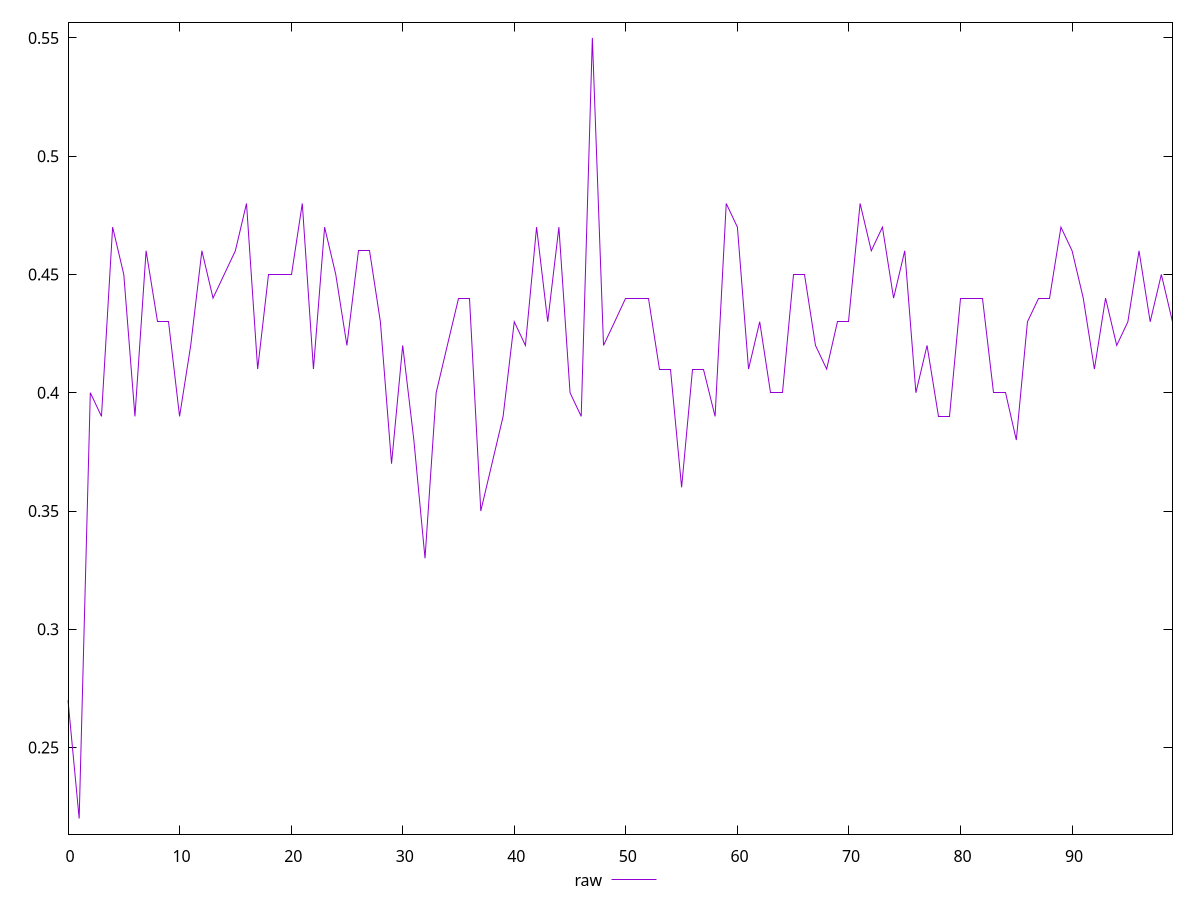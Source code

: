 reset

$raw <<EOF
0 0.27
1 0.22
2 0.4
3 0.39
4 0.47
5 0.45
6 0.39
7 0.46
8 0.43
9 0.43
10 0.39
11 0.42
12 0.46
13 0.44
14 0.45
15 0.46
16 0.48
17 0.41
18 0.45
19 0.45
20 0.45
21 0.48
22 0.41
23 0.47
24 0.45
25 0.42
26 0.46
27 0.46
28 0.43
29 0.37
30 0.42
31 0.38
32 0.33
33 0.4
34 0.42
35 0.44
36 0.44
37 0.35
38 0.37
39 0.39
40 0.43
41 0.42
42 0.47
43 0.43
44 0.47
45 0.4
46 0.39
47 0.55
48 0.42
49 0.43
50 0.44
51 0.44
52 0.44
53 0.41
54 0.41
55 0.36
56 0.41
57 0.41
58 0.39
59 0.48
60 0.47
61 0.41
62 0.43
63 0.4
64 0.4
65 0.45
66 0.45
67 0.42
68 0.41
69 0.43
70 0.43
71 0.48
72 0.46
73 0.47
74 0.44
75 0.46
76 0.4
77 0.42
78 0.39
79 0.39
80 0.44
81 0.44
82 0.44
83 0.4
84 0.4
85 0.38
86 0.43
87 0.44
88 0.44
89 0.47
90 0.46
91 0.44
92 0.41
93 0.44
94 0.42
95 0.43
96 0.46
97 0.43
98 0.45
99 0.43
EOF

set key outside below
set xrange [0:99]
set yrange [0.2134:0.5566000000000001]
set trange [0.2134:0.5566000000000001]
set terminal svg size 640, 500 enhanced background rgb 'white'
set output "report_00017_2021-02-10T15-08-03.406Z/meta/score/samples/pages/raw/values.svg"

plot $raw title "raw" with line

reset
